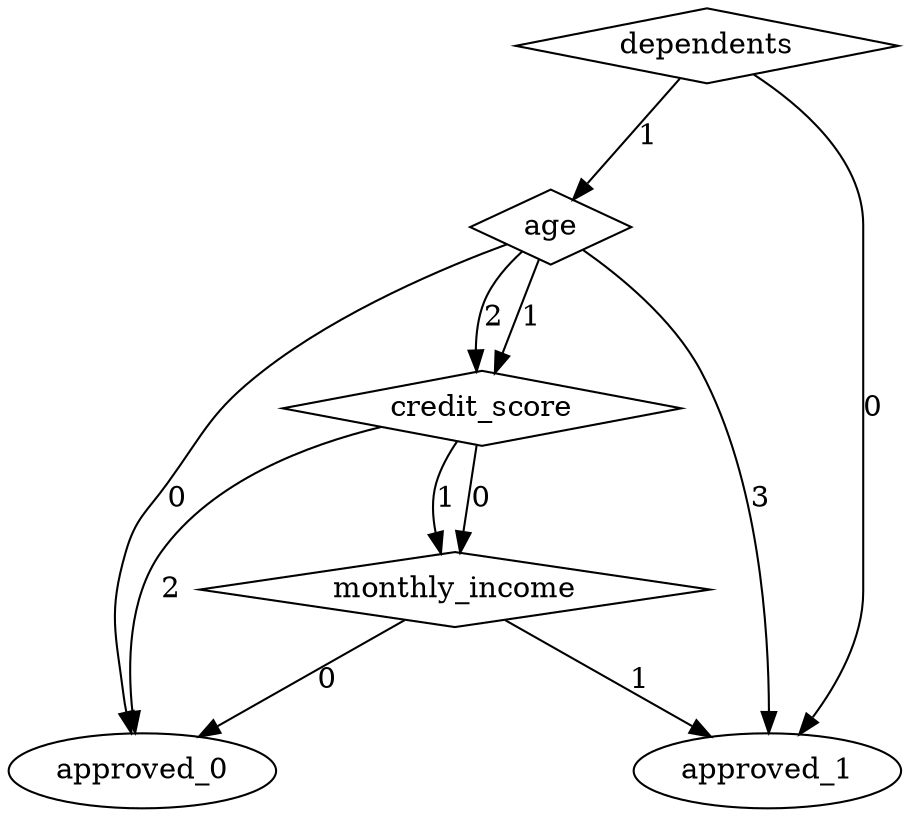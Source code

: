 digraph {
node [label=approved_1,style=""] approved_1
node [label=approved_0,style=""] approved_0
node [label=approved_0,style=""] approved_0
node [label=approved_1,style=""] approved_1
node [label=approved_0,style=""] approved_0
node [label=approved_1,style=""] approved_1
node [label=monthly_income,shape="diamond",style=""] 3
node [label=credit_score,shape="diamond",style=""] 2
node [label=age,shape="diamond",style=""] 1
node [label=dependents,shape="diamond",style=""] 0

3 -> approved_1 [label="1"]
3 -> approved_0 [label="0"]
2 -> approved_0 [label="2"]
2 -> 3 [label="1"]
2 -> 3 [label="0"]
1 -> approved_1 [label="3"]
1 -> 2 [label="2"]
1 -> 2 [label="1"]
1 -> approved_0 [label="0"]
0 -> 1 [label="1"]
0 -> approved_1 [label="0"]
}